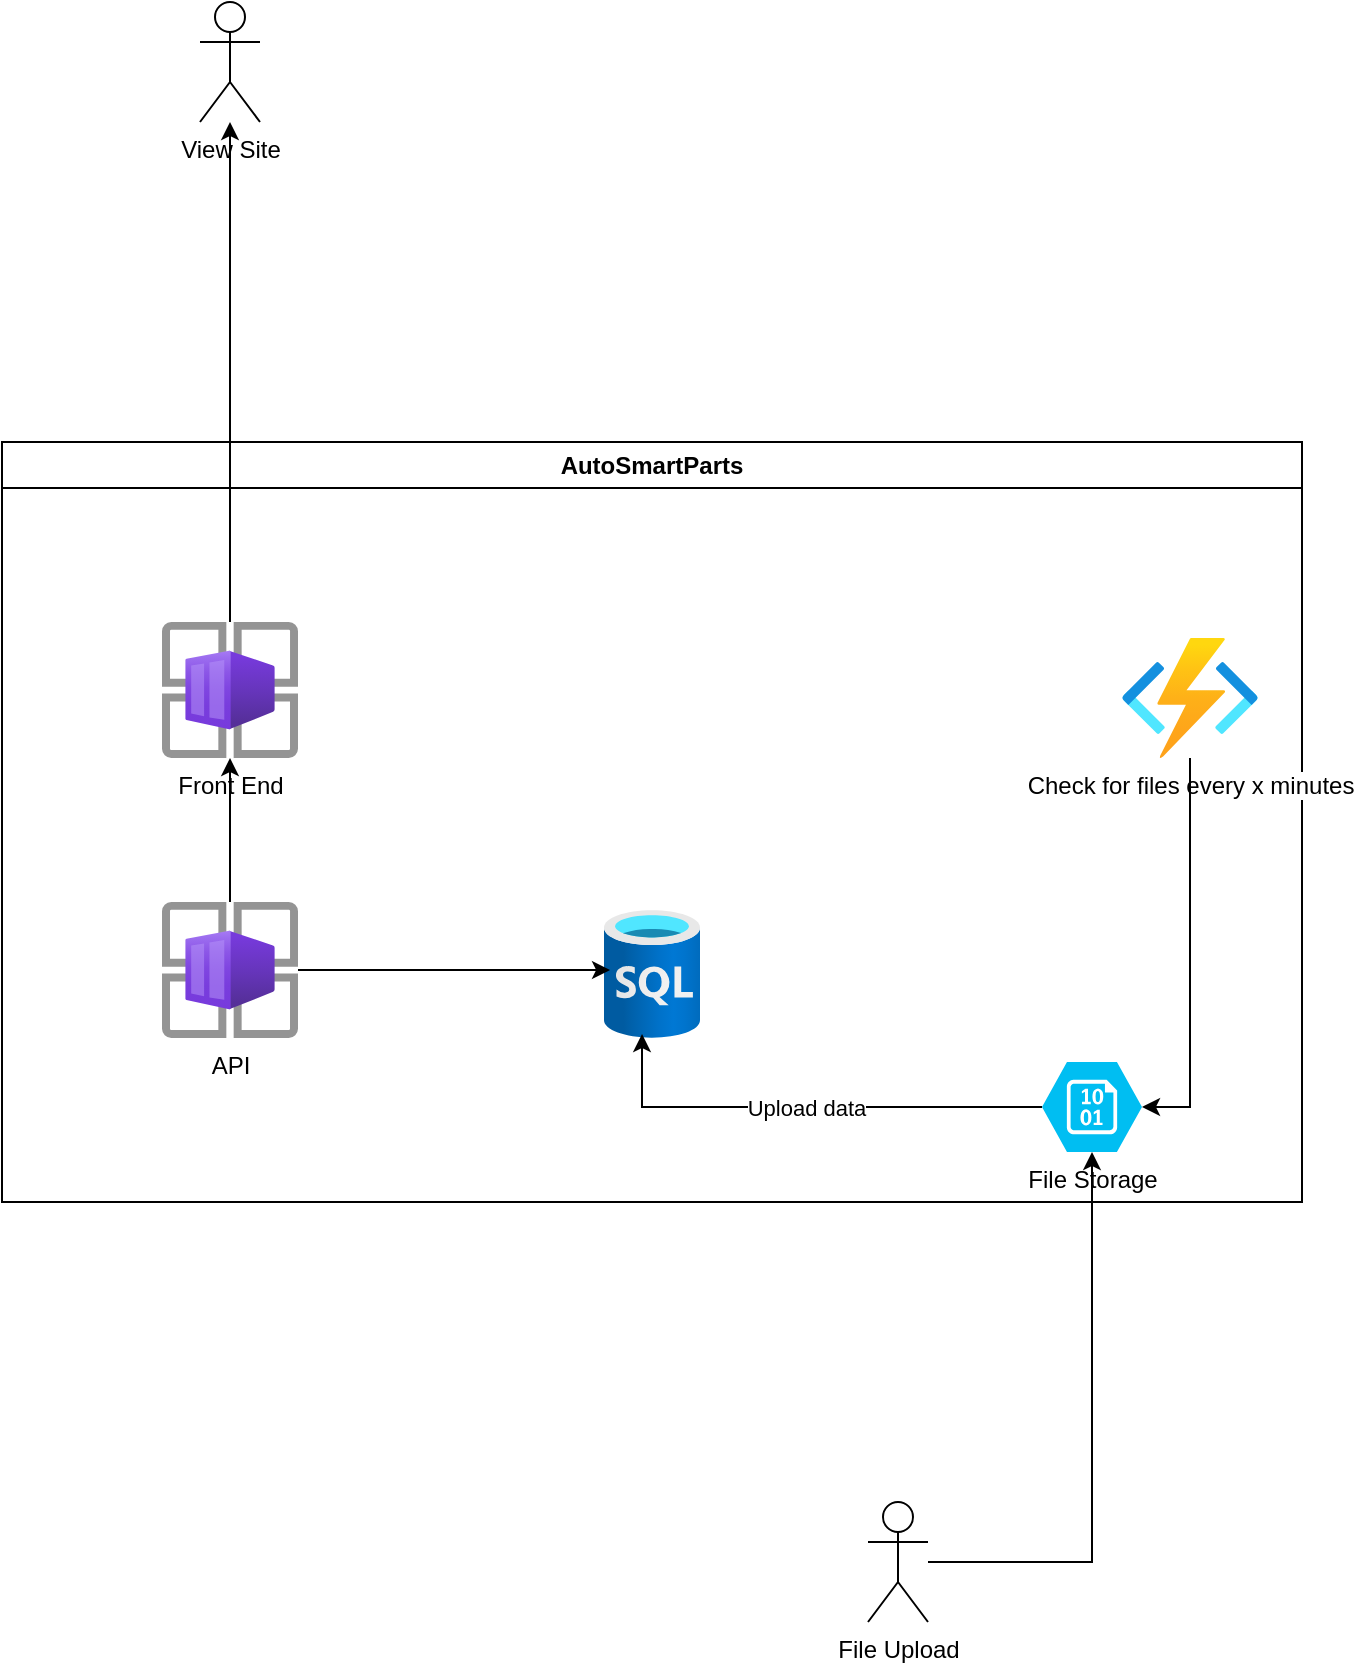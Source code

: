 <mxfile version="24.7.16">
  <diagram name="Page-1" id="7HFb4eJT5DeADiWzfKyt">
    <mxGraphModel dx="1386" dy="783" grid="1" gridSize="10" guides="1" tooltips="1" connect="1" arrows="1" fold="1" page="1" pageScale="1" pageWidth="826" pageHeight="1169" math="0" shadow="0">
      <root>
        <mxCell id="0" />
        <mxCell id="1" parent="0" />
        <mxCell id="k3Zgb3LlsUT-B3lbN6Yb-1" value="AutoSmartParts" style="swimlane;whiteSpace=wrap;html=1;" vertex="1" parent="1">
          <mxGeometry x="70" y="320" width="650" height="380" as="geometry" />
        </mxCell>
        <mxCell id="k3Zgb3LlsUT-B3lbN6Yb-6" value="Front End" style="image;aspect=fixed;html=1;points=[];align=center;fontSize=12;image=img/lib/azure2/other/Container_App_Environments.svg;" vertex="1" parent="k3Zgb3LlsUT-B3lbN6Yb-1">
          <mxGeometry x="80" y="90" width="68" height="68" as="geometry" />
        </mxCell>
        <mxCell id="k3Zgb3LlsUT-B3lbN6Yb-11" style="edgeStyle=orthogonalEdgeStyle;rounded=0;orthogonalLoop=1;jettySize=auto;html=1;" edge="1" parent="k3Zgb3LlsUT-B3lbN6Yb-1" source="k3Zgb3LlsUT-B3lbN6Yb-8" target="k3Zgb3LlsUT-B3lbN6Yb-6">
          <mxGeometry relative="1" as="geometry" />
        </mxCell>
        <mxCell id="k3Zgb3LlsUT-B3lbN6Yb-8" value="API" style="image;aspect=fixed;html=1;points=[];align=center;fontSize=12;image=img/lib/azure2/other/Container_App_Environments.svg;" vertex="1" parent="k3Zgb3LlsUT-B3lbN6Yb-1">
          <mxGeometry x="80" y="230" width="68" height="68" as="geometry" />
        </mxCell>
        <mxCell id="k3Zgb3LlsUT-B3lbN6Yb-9" value="" style="image;aspect=fixed;html=1;points=[];align=center;fontSize=12;image=img/lib/azure2/databases/SQL_Database.svg;" vertex="1" parent="k3Zgb3LlsUT-B3lbN6Yb-1">
          <mxGeometry x="301" y="234" width="48" height="64" as="geometry" />
        </mxCell>
        <mxCell id="k3Zgb3LlsUT-B3lbN6Yb-10" style="edgeStyle=orthogonalEdgeStyle;rounded=0;orthogonalLoop=1;jettySize=auto;html=1;entryX=0.063;entryY=0.469;entryDx=0;entryDy=0;entryPerimeter=0;" edge="1" parent="k3Zgb3LlsUT-B3lbN6Yb-1" source="k3Zgb3LlsUT-B3lbN6Yb-8" target="k3Zgb3LlsUT-B3lbN6Yb-9">
          <mxGeometry relative="1" as="geometry" />
        </mxCell>
        <mxCell id="k3Zgb3LlsUT-B3lbN6Yb-14" value="File Storage" style="verticalLabelPosition=bottom;html=1;verticalAlign=top;align=center;strokeColor=none;fillColor=#00BEF2;shape=mxgraph.azure.storage_blob;" vertex="1" parent="k3Zgb3LlsUT-B3lbN6Yb-1">
          <mxGeometry x="520" y="310" width="50" height="45" as="geometry" />
        </mxCell>
        <mxCell id="k3Zgb3LlsUT-B3lbN6Yb-21" value="Check for files every x minutes" style="image;aspect=fixed;html=1;points=[];align=center;fontSize=12;image=img/lib/azure2/compute/Function_Apps.svg;" vertex="1" parent="k3Zgb3LlsUT-B3lbN6Yb-1">
          <mxGeometry x="560" y="98" width="68" height="60" as="geometry" />
        </mxCell>
        <mxCell id="k3Zgb3LlsUT-B3lbN6Yb-22" style="edgeStyle=orthogonalEdgeStyle;rounded=0;orthogonalLoop=1;jettySize=auto;html=1;entryX=1;entryY=0.5;entryDx=0;entryDy=0;entryPerimeter=0;" edge="1" parent="k3Zgb3LlsUT-B3lbN6Yb-1" source="k3Zgb3LlsUT-B3lbN6Yb-21" target="k3Zgb3LlsUT-B3lbN6Yb-14">
          <mxGeometry relative="1" as="geometry" />
        </mxCell>
        <mxCell id="k3Zgb3LlsUT-B3lbN6Yb-24" value="Upload data" style="edgeStyle=orthogonalEdgeStyle;rounded=0;orthogonalLoop=1;jettySize=auto;html=1;exitX=0;exitY=0.5;exitDx=0;exitDy=0;exitPerimeter=0;entryX=0.396;entryY=0.969;entryDx=0;entryDy=0;entryPerimeter=0;" edge="1" parent="k3Zgb3LlsUT-B3lbN6Yb-1" source="k3Zgb3LlsUT-B3lbN6Yb-14" target="k3Zgb3LlsUT-B3lbN6Yb-9">
          <mxGeometry relative="1" as="geometry" />
        </mxCell>
        <mxCell id="k3Zgb3LlsUT-B3lbN6Yb-5" value="View Site" style="shape=umlActor;verticalLabelPosition=bottom;verticalAlign=top;html=1;outlineConnect=0;" vertex="1" parent="1">
          <mxGeometry x="169" y="100" width="30" height="60" as="geometry" />
        </mxCell>
        <mxCell id="k3Zgb3LlsUT-B3lbN6Yb-7" style="edgeStyle=orthogonalEdgeStyle;rounded=0;orthogonalLoop=1;jettySize=auto;html=1;" edge="1" parent="1" source="k3Zgb3LlsUT-B3lbN6Yb-6" target="k3Zgb3LlsUT-B3lbN6Yb-5">
          <mxGeometry relative="1" as="geometry" />
        </mxCell>
        <mxCell id="k3Zgb3LlsUT-B3lbN6Yb-12" value="File Upload" style="shape=umlActor;verticalLabelPosition=bottom;verticalAlign=top;html=1;outlineConnect=0;" vertex="1" parent="1">
          <mxGeometry x="503" y="850" width="30" height="60" as="geometry" />
        </mxCell>
        <mxCell id="k3Zgb3LlsUT-B3lbN6Yb-19" style="edgeStyle=orthogonalEdgeStyle;rounded=0;orthogonalLoop=1;jettySize=auto;html=1;entryX=0.5;entryY=1;entryDx=0;entryDy=0;entryPerimeter=0;" edge="1" parent="1" source="k3Zgb3LlsUT-B3lbN6Yb-12" target="k3Zgb3LlsUT-B3lbN6Yb-14">
          <mxGeometry relative="1" as="geometry" />
        </mxCell>
      </root>
    </mxGraphModel>
  </diagram>
</mxfile>
